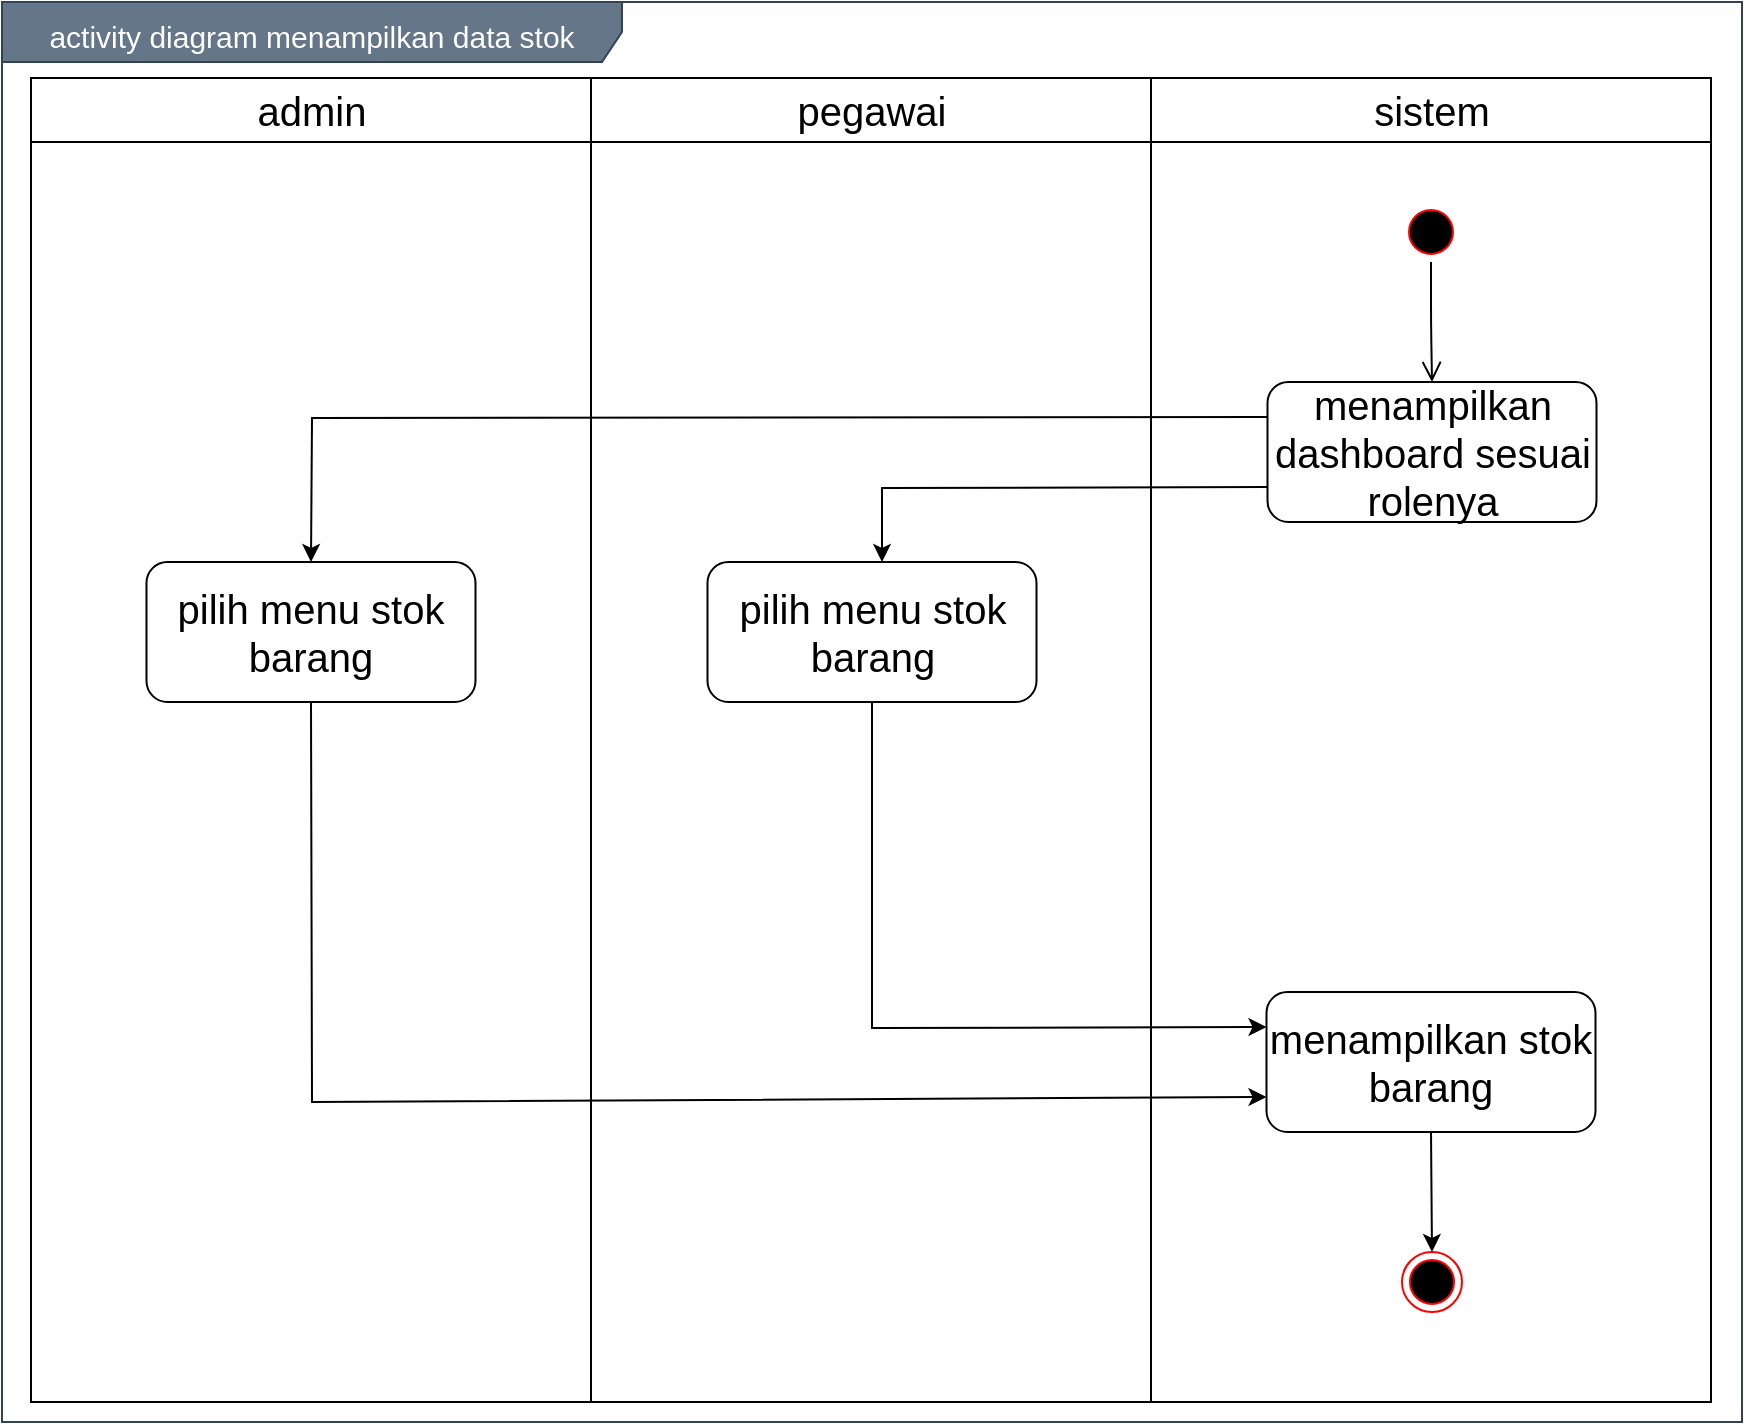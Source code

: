 <mxfile version="14.9.6" type="device"><diagram id="A5SRf0GZul3u-q4CAM9w" name="Page-1"><mxGraphModel dx="1019" dy="555" grid="1" gridSize="10" guides="1" tooltips="1" connect="1" arrows="1" fold="1" page="1" pageScale="1" pageWidth="850" pageHeight="1100" math="0" shadow="0"><root><mxCell id="0"/><mxCell id="1" parent="0"/><mxCell id="TG7CozwGLNIa1Tg7U3ZA-1" value="&lt;font style=&quot;font-size: 15px&quot;&gt;activity diagram menampilkan data stok&lt;/font&gt;" style="shape=umlFrame;whiteSpace=wrap;html=1;fontSize=20;align=center;width=310;height=30;fillColor=#647687;strokeColor=#314354;fontColor=#ffffff;" parent="1" vertex="1"><mxGeometry x="170" y="110" width="870" height="710" as="geometry"/></mxCell><mxCell id="TG7CozwGLNIa1Tg7U3ZA-2" value="admin" style="swimlane;whiteSpace=wrap;fontSize=20;fontStyle=0;startSize=32;" parent="1" vertex="1"><mxGeometry x="184.5" y="148" width="280" height="662" as="geometry"/></mxCell><mxCell id="TG7CozwGLNIa1Tg7U3ZA-3" value="pilih menu stok barang" style="rounded=1;whiteSpace=wrap;html=1;fontSize=20;align=center;" parent="TG7CozwGLNIa1Tg7U3ZA-2" vertex="1"><mxGeometry x="57.75" y="242" width="164.5" height="70" as="geometry"/></mxCell><mxCell id="TG7CozwGLNIa1Tg7U3ZA-6" value="pegawai" style="swimlane;whiteSpace=wrap;fontSize=20;fontStyle=0;startSize=32;" parent="1" vertex="1"><mxGeometry x="464.5" y="148" width="280" height="662" as="geometry"/></mxCell><mxCell id="TG7CozwGLNIa1Tg7U3ZA-7" value="sistem" style="swimlane;whiteSpace=wrap;fontSize=20;fontStyle=0;startSize=32;" parent="1" vertex="1"><mxGeometry x="744.5" y="148" width="280" height="662" as="geometry"/></mxCell><mxCell id="TG7CozwGLNIa1Tg7U3ZA-8" value="" style="ellipse;html=1;shape=endState;fillColor=#000000;strokeColor=#ff0000;fontSize=20;align=center;" parent="TG7CozwGLNIa1Tg7U3ZA-7" vertex="1"><mxGeometry x="125.5" y="587" width="30" height="30" as="geometry"/></mxCell><mxCell id="TG7CozwGLNIa1Tg7U3ZA-9" value="" style="ellipse;html=1;shape=startState;fillColor=#000000;strokeColor=#ff0000;fontSize=20;align=center;" parent="TG7CozwGLNIa1Tg7U3ZA-7" vertex="1"><mxGeometry x="125" y="62" width="30" height="30" as="geometry"/></mxCell><mxCell id="TG7CozwGLNIa1Tg7U3ZA-10" value="" style="edgeStyle=orthogonalEdgeStyle;html=1;verticalAlign=bottom;endArrow=open;endSize=8;fontSize=20;entryX=0.5;entryY=0;entryDx=0;entryDy=0;" parent="TG7CozwGLNIa1Tg7U3ZA-7" source="TG7CozwGLNIa1Tg7U3ZA-9" target="TG7CozwGLNIa1Tg7U3ZA-11" edge="1"><mxGeometry relative="1" as="geometry"><mxPoint x="140" y="152" as="targetPoint"/></mxGeometry></mxCell><mxCell id="TG7CozwGLNIa1Tg7U3ZA-11" value="menampilkan dashboard sesuai rolenya" style="rounded=1;whiteSpace=wrap;html=1;fontSize=20;align=center;" parent="TG7CozwGLNIa1Tg7U3ZA-7" vertex="1"><mxGeometry x="58.25" y="152" width="164.5" height="70" as="geometry"/></mxCell><mxCell id="TG7CozwGLNIa1Tg7U3ZA-12" value="pilih menu stok barang" style="rounded=1;whiteSpace=wrap;html=1;fontSize=20;align=center;" parent="1" vertex="1"><mxGeometry x="522.75" y="390" width="164.5" height="70" as="geometry"/></mxCell><mxCell id="TG7CozwGLNIa1Tg7U3ZA-13" value="menampilkan stok barang" style="rounded=1;whiteSpace=wrap;html=1;fontSize=20;align=center;" parent="1" vertex="1"><mxGeometry x="802.25" y="605" width="164.5" height="70" as="geometry"/></mxCell><mxCell id="TG7CozwGLNIa1Tg7U3ZA-14" value="" style="endArrow=classic;html=1;fontSize=20;strokeColor=#000000;entryX=0;entryY=0.75;entryDx=0;entryDy=0;rounded=0;exitX=0.5;exitY=1;exitDx=0;exitDy=0;" parent="1" source="TG7CozwGLNIa1Tg7U3ZA-3" target="TG7CozwGLNIa1Tg7U3ZA-13" edge="1"><mxGeometry width="50" height="50" relative="1" as="geometry"><mxPoint x="324.5" y="600" as="sourcePoint"/><mxPoint x="470" y="490" as="targetPoint"/><Array as="points"><mxPoint x="325" y="660"/></Array></mxGeometry></mxCell><mxCell id="TG7CozwGLNIa1Tg7U3ZA-15" value="" style="endArrow=classic;html=1;fontSize=20;strokeColor=#000000;entryX=0;entryY=0.25;entryDx=0;entryDy=0;rounded=0;exitX=0.5;exitY=1;exitDx=0;exitDy=0;" parent="1" source="TG7CozwGLNIa1Tg7U3ZA-12" target="TG7CozwGLNIa1Tg7U3ZA-13" edge="1"><mxGeometry width="50" height="50" relative="1" as="geometry"><mxPoint x="605" y="590" as="sourcePoint"/><mxPoint x="812.25" y="552.5" as="targetPoint"/><Array as="points"><mxPoint x="605" y="623"/></Array></mxGeometry></mxCell><mxCell id="TG7CozwGLNIa1Tg7U3ZA-16" value="" style="endArrow=classic;html=1;fontSize=20;strokeColor=#000000;entryX=0.5;entryY=0;entryDx=0;entryDy=0;exitX=0.5;exitY=1;exitDx=0;exitDy=0;" parent="1" source="TG7CozwGLNIa1Tg7U3ZA-13" target="TG7CozwGLNIa1Tg7U3ZA-8" edge="1"><mxGeometry width="50" height="50" relative="1" as="geometry"><mxPoint x="884.5" y="1195" as="sourcePoint"/><mxPoint x="904.5" y="1051.0" as="targetPoint"/></mxGeometry></mxCell><mxCell id="TG7CozwGLNIa1Tg7U3ZA-18" value="" style="endArrow=classic;html=1;exitX=0;exitY=0.75;exitDx=0;exitDy=0;rounded=0;" parent="1" source="TG7CozwGLNIa1Tg7U3ZA-11" edge="1"><mxGeometry width="50" height="50" relative="1" as="geometry"><mxPoint x="610" y="590" as="sourcePoint"/><mxPoint x="610" y="390" as="targetPoint"/><Array as="points"><mxPoint x="610" y="353"/></Array></mxGeometry></mxCell><mxCell id="TG7CozwGLNIa1Tg7U3ZA-19" value="" style="endArrow=classic;html=1;exitX=0;exitY=0.25;exitDx=0;exitDy=0;rounded=0;entryX=0.5;entryY=0;entryDx=0;entryDy=0;" parent="1" source="TG7CozwGLNIa1Tg7U3ZA-11" target="TG7CozwGLNIa1Tg7U3ZA-3" edge="1"><mxGeometry width="50" height="50" relative="1" as="geometry"><mxPoint x="812.75" y="362.5" as="sourcePoint"/><mxPoint x="620" y="400" as="targetPoint"/><Array as="points"><mxPoint x="325" y="318"/></Array></mxGeometry></mxCell></root></mxGraphModel></diagram></mxfile>
